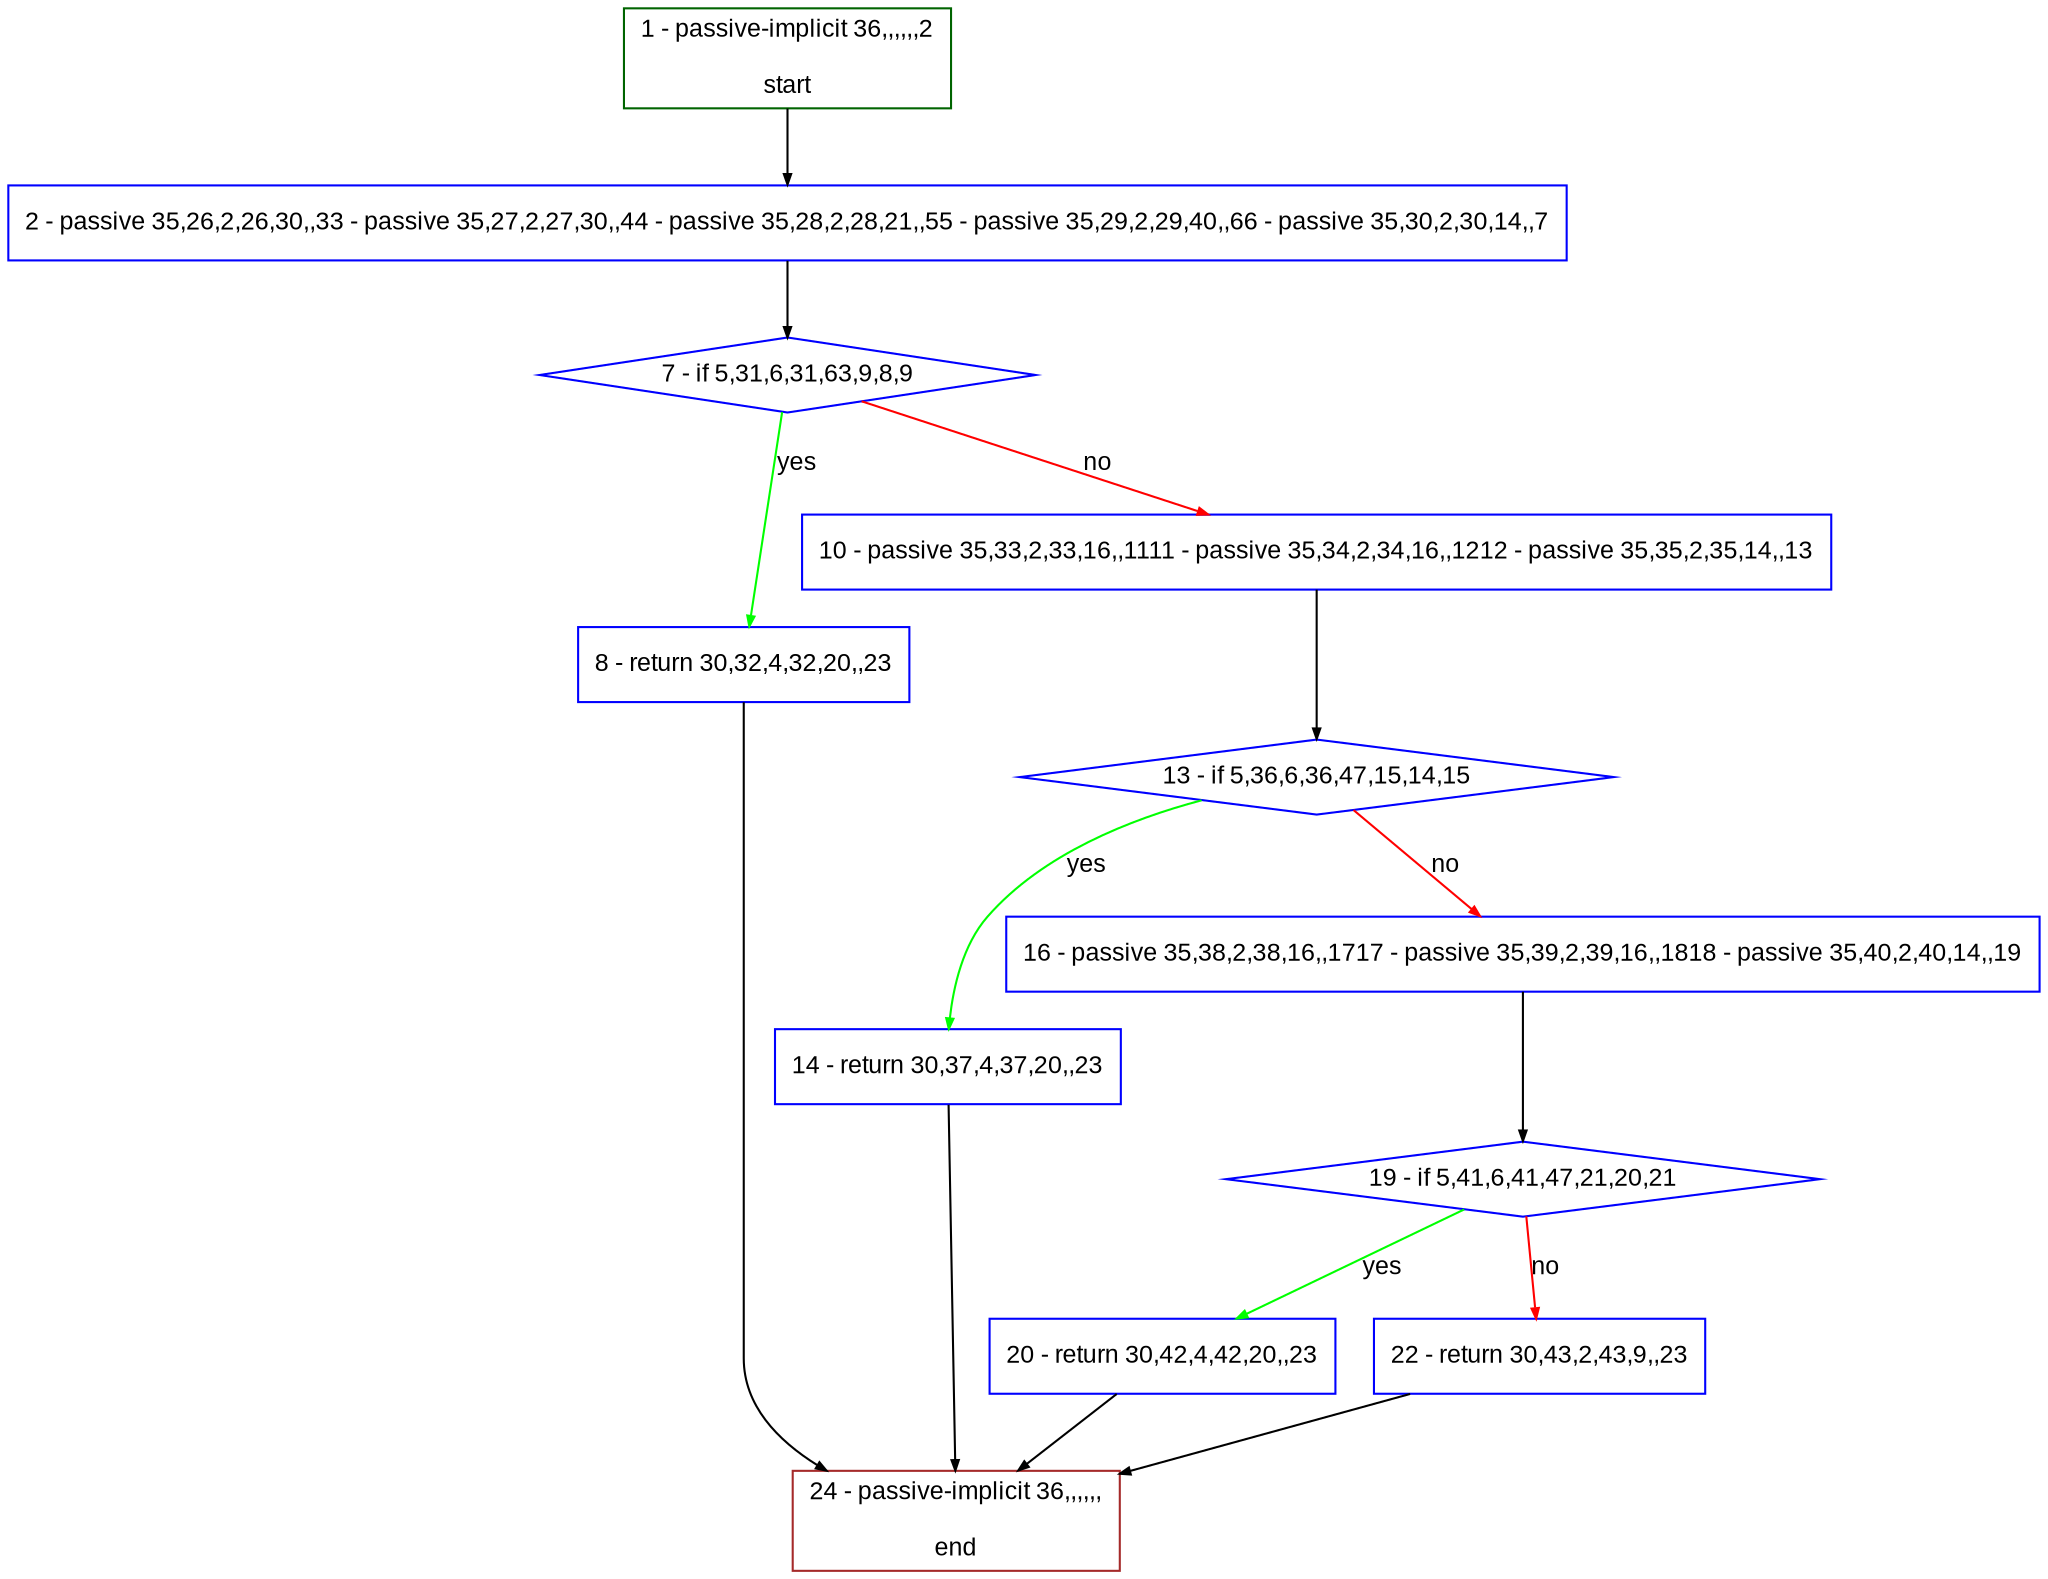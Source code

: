 digraph "" {
  graph [bgcolor="white", fillcolor="#FFFFCC", pack="true", packmode="clust", fontname="Arial", label="", fontsize="12", compound="true", style="rounded,filled"];
  node [node_initialized="no", fillcolor="white", fontname="Arial", label="", color="grey", fontsize="12", fixedsize="false", compound="true", shape="rectangle", style="filled"];
  edge [arrowtail="none", lhead="", fontcolor="black", fontname="Arial", label="", color="black", fontsize="12", arrowhead="normal", arrowsize="0.5", compound="true", ltail="", dir="forward"];
  __N1 [fillcolor="#ffffff", label="2 - passive 35,26,2,26,30,,33 - passive 35,27,2,27,30,,44 - passive 35,28,2,28,21,,55 - passive 35,29,2,29,40,,66 - passive 35,30,2,30,14,,7", color="#0000ff", shape="box", style="filled"];
  __N2 [fillcolor="#ffffff", label="1 - passive-implicit 36,,,,,,2\n\nstart", color="#006400", shape="box", style="filled"];
  __N3 [fillcolor="#ffffff", label="7 - if 5,31,6,31,63,9,8,9", color="#0000ff", shape="diamond", style="filled"];
  __N4 [fillcolor="#ffffff", label="8 - return 30,32,4,32,20,,23", color="#0000ff", shape="box", style="filled"];
  __N5 [fillcolor="#ffffff", label="10 - passive 35,33,2,33,16,,1111 - passive 35,34,2,34,16,,1212 - passive 35,35,2,35,14,,13", color="#0000ff", shape="box", style="filled"];
  __N6 [fillcolor="#ffffff", label="24 - passive-implicit 36,,,,,,\n\nend", color="#a52a2a", shape="box", style="filled"];
  __N7 [fillcolor="#ffffff", label="13 - if 5,36,6,36,47,15,14,15", color="#0000ff", shape="diamond", style="filled"];
  __N8 [fillcolor="#ffffff", label="14 - return 30,37,4,37,20,,23", color="#0000ff", shape="box", style="filled"];
  __N9 [fillcolor="#ffffff", label="16 - passive 35,38,2,38,16,,1717 - passive 35,39,2,39,16,,1818 - passive 35,40,2,40,14,,19", color="#0000ff", shape="box", style="filled"];
  __N10 [fillcolor="#ffffff", label="19 - if 5,41,6,41,47,21,20,21", color="#0000ff", shape="diamond", style="filled"];
  __N11 [fillcolor="#ffffff", label="20 - return 30,42,4,42,20,,23", color="#0000ff", shape="box", style="filled"];
  __N12 [fillcolor="#ffffff", label="22 - return 30,43,2,43,9,,23", color="#0000ff", shape="box", style="filled"];
  __N2 -> __N1 [arrowtail="none", color="#000000", label="", arrowhead="normal", dir="forward"];
  __N1 -> __N3 [arrowtail="none", color="#000000", label="", arrowhead="normal", dir="forward"];
  __N3 -> __N4 [arrowtail="none", color="#00ff00", label="yes", arrowhead="normal", dir="forward"];
  __N3 -> __N5 [arrowtail="none", color="#ff0000", label="no", arrowhead="normal", dir="forward"];
  __N4 -> __N6 [arrowtail="none", color="#000000", label="", arrowhead="normal", dir="forward"];
  __N5 -> __N7 [arrowtail="none", color="#000000", label="", arrowhead="normal", dir="forward"];
  __N7 -> __N8 [arrowtail="none", color="#00ff00", label="yes", arrowhead="normal", dir="forward"];
  __N7 -> __N9 [arrowtail="none", color="#ff0000", label="no", arrowhead="normal", dir="forward"];
  __N8 -> __N6 [arrowtail="none", color="#000000", label="", arrowhead="normal", dir="forward"];
  __N9 -> __N10 [arrowtail="none", color="#000000", label="", arrowhead="normal", dir="forward"];
  __N10 -> __N11 [arrowtail="none", color="#00ff00", label="yes", arrowhead="normal", dir="forward"];
  __N10 -> __N12 [arrowtail="none", color="#ff0000", label="no", arrowhead="normal", dir="forward"];
  __N11 -> __N6 [arrowtail="none", color="#000000", label="", arrowhead="normal", dir="forward"];
  __N12 -> __N6 [arrowtail="none", color="#000000", label="", arrowhead="normal", dir="forward"];
}
